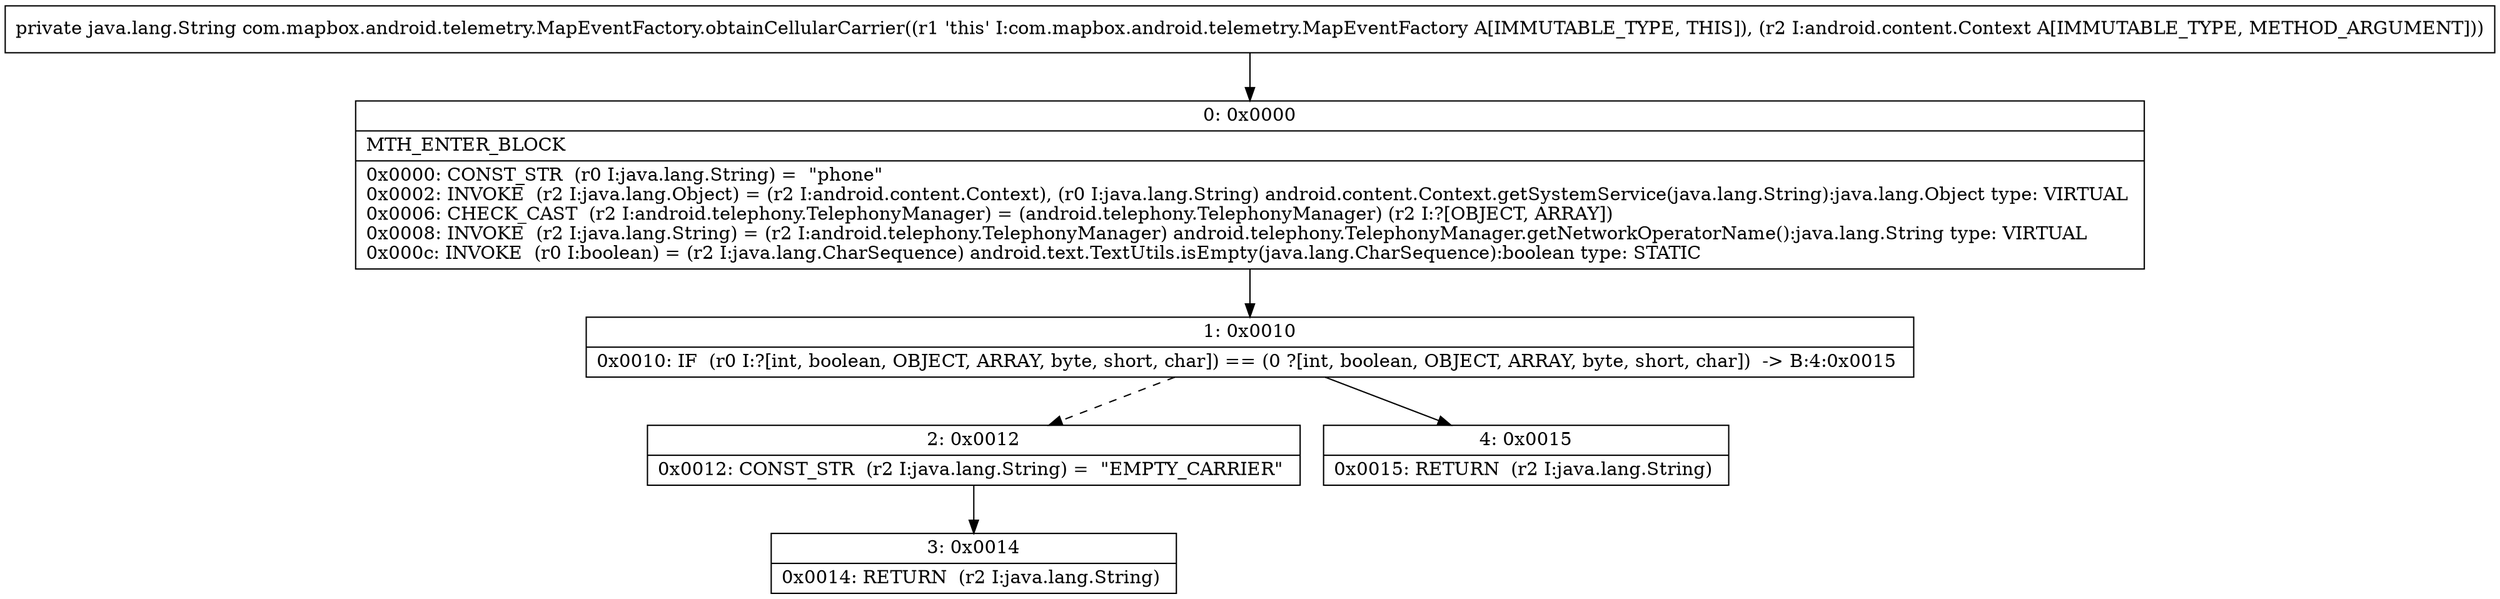 digraph "CFG forcom.mapbox.android.telemetry.MapEventFactory.obtainCellularCarrier(Landroid\/content\/Context;)Ljava\/lang\/String;" {
Node_0 [shape=record,label="{0\:\ 0x0000|MTH_ENTER_BLOCK\l|0x0000: CONST_STR  (r0 I:java.lang.String) =  \"phone\" \l0x0002: INVOKE  (r2 I:java.lang.Object) = (r2 I:android.content.Context), (r0 I:java.lang.String) android.content.Context.getSystemService(java.lang.String):java.lang.Object type: VIRTUAL \l0x0006: CHECK_CAST  (r2 I:android.telephony.TelephonyManager) = (android.telephony.TelephonyManager) (r2 I:?[OBJECT, ARRAY]) \l0x0008: INVOKE  (r2 I:java.lang.String) = (r2 I:android.telephony.TelephonyManager) android.telephony.TelephonyManager.getNetworkOperatorName():java.lang.String type: VIRTUAL \l0x000c: INVOKE  (r0 I:boolean) = (r2 I:java.lang.CharSequence) android.text.TextUtils.isEmpty(java.lang.CharSequence):boolean type: STATIC \l}"];
Node_1 [shape=record,label="{1\:\ 0x0010|0x0010: IF  (r0 I:?[int, boolean, OBJECT, ARRAY, byte, short, char]) == (0 ?[int, boolean, OBJECT, ARRAY, byte, short, char])  \-\> B:4:0x0015 \l}"];
Node_2 [shape=record,label="{2\:\ 0x0012|0x0012: CONST_STR  (r2 I:java.lang.String) =  \"EMPTY_CARRIER\" \l}"];
Node_3 [shape=record,label="{3\:\ 0x0014|0x0014: RETURN  (r2 I:java.lang.String) \l}"];
Node_4 [shape=record,label="{4\:\ 0x0015|0x0015: RETURN  (r2 I:java.lang.String) \l}"];
MethodNode[shape=record,label="{private java.lang.String com.mapbox.android.telemetry.MapEventFactory.obtainCellularCarrier((r1 'this' I:com.mapbox.android.telemetry.MapEventFactory A[IMMUTABLE_TYPE, THIS]), (r2 I:android.content.Context A[IMMUTABLE_TYPE, METHOD_ARGUMENT])) }"];
MethodNode -> Node_0;
Node_0 -> Node_1;
Node_1 -> Node_2[style=dashed];
Node_1 -> Node_4;
Node_2 -> Node_3;
}

